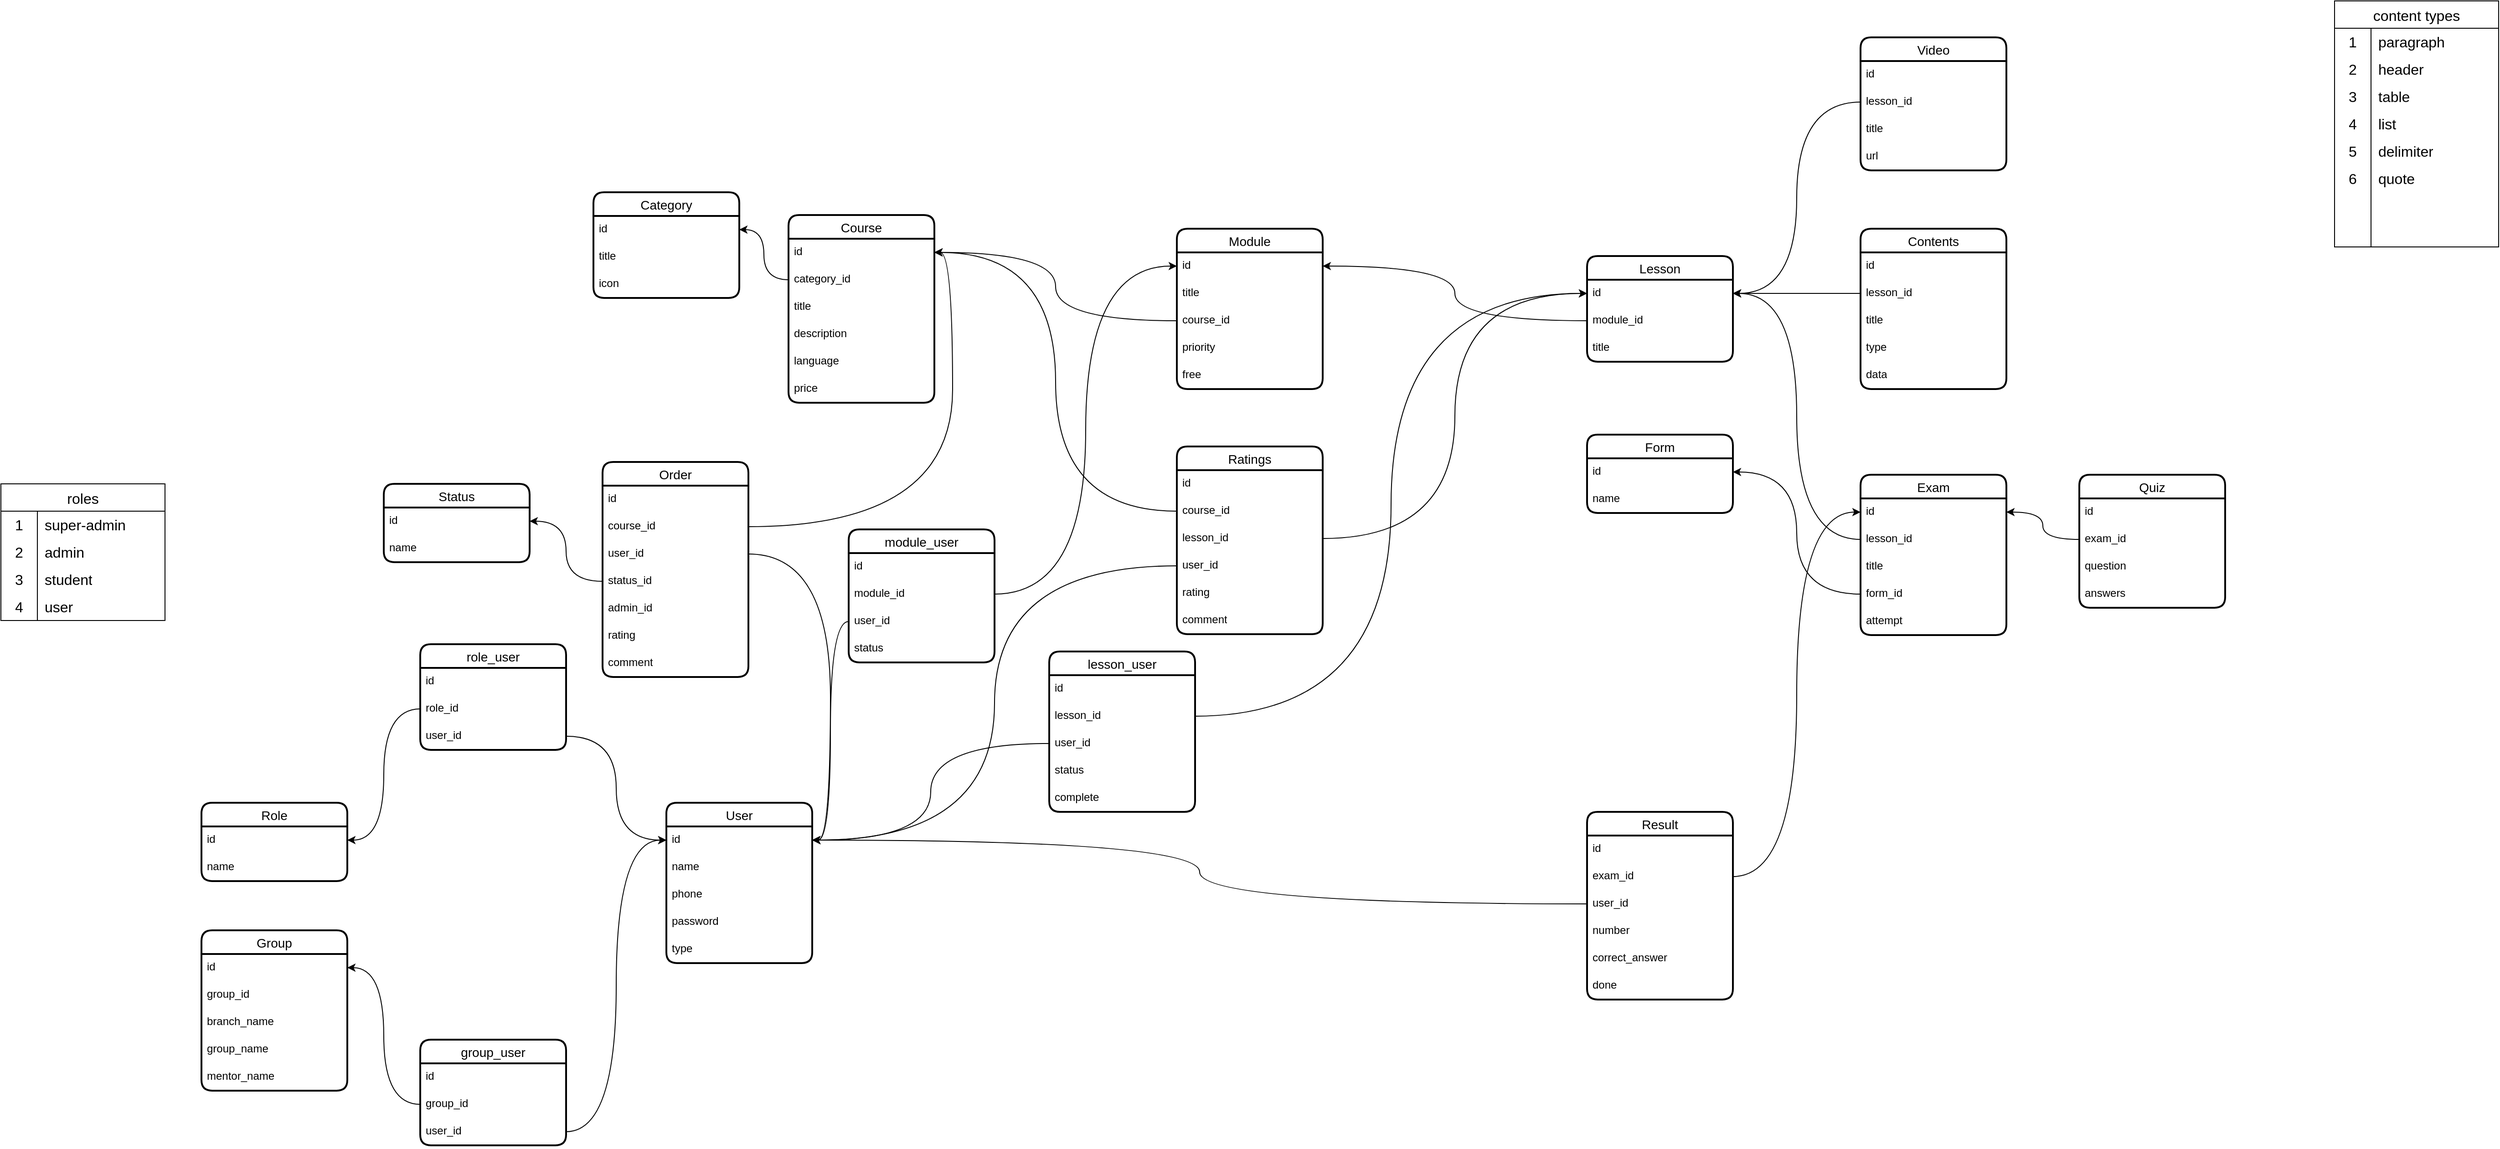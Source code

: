 <mxfile version="21.6.2" type="github">
  <diagram name="Страница 1" id="v98X3meW8ipgO0uagqTO">
    <mxGraphModel dx="2261" dy="1971" grid="1" gridSize="10" guides="1" tooltips="1" connect="1" arrows="1" fold="1" page="1" pageScale="1" pageWidth="827" pageHeight="1169" math="0" shadow="0">
      <root>
        <mxCell id="0" />
        <mxCell id="1" parent="0" />
        <mxCell id="DLz9hYGDZDSMJP3Sl5Ig-1" value="User" style="swimlane;fontStyle=0;childLayout=stackLayout;horizontal=1;startSize=26;horizontalStack=0;resizeParent=1;resizeParentMax=0;resizeLast=0;collapsible=1;marginBottom=0;align=center;fontSize=14;strokeWidth=2;rounded=1;shadow=0;glass=0;swimlaneLine=1;" parent="1" vertex="1">
          <mxGeometry x="200" y="770" width="160" height="176" as="geometry" />
        </mxCell>
        <mxCell id="DLz9hYGDZDSMJP3Sl5Ig-2" value="id" style="text;strokeColor=none;fillColor=none;spacingLeft=4;spacingRight=4;overflow=hidden;rotatable=0;points=[[0,0.5],[1,0.5]];portConstraint=eastwest;fontSize=12;whiteSpace=wrap;html=1;" parent="DLz9hYGDZDSMJP3Sl5Ig-1" vertex="1">
          <mxGeometry y="26" width="160" height="30" as="geometry" />
        </mxCell>
        <mxCell id="DLz9hYGDZDSMJP3Sl5Ig-3" value="name" style="text;strokeColor=none;fillColor=none;spacingLeft=4;spacingRight=4;overflow=hidden;rotatable=0;points=[[0,0.5],[1,0.5]];portConstraint=eastwest;fontSize=12;whiteSpace=wrap;html=1;" parent="DLz9hYGDZDSMJP3Sl5Ig-1" vertex="1">
          <mxGeometry y="56" width="160" height="30" as="geometry" />
        </mxCell>
        <mxCell id="DLz9hYGDZDSMJP3Sl5Ig-4" value="phone" style="text;strokeColor=none;fillColor=none;spacingLeft=4;spacingRight=4;overflow=hidden;rotatable=0;points=[[0,0.5],[1,0.5]];portConstraint=eastwest;fontSize=12;whiteSpace=wrap;html=1;" parent="DLz9hYGDZDSMJP3Sl5Ig-1" vertex="1">
          <mxGeometry y="86" width="160" height="30" as="geometry" />
        </mxCell>
        <mxCell id="DLz9hYGDZDSMJP3Sl5Ig-5" value="password" style="text;strokeColor=none;fillColor=none;spacingLeft=4;spacingRight=4;overflow=hidden;rotatable=0;points=[[0,0.5],[1,0.5]];portConstraint=eastwest;fontSize=12;whiteSpace=wrap;html=1;" parent="DLz9hYGDZDSMJP3Sl5Ig-1" vertex="1">
          <mxGeometry y="116" width="160" height="30" as="geometry" />
        </mxCell>
        <mxCell id="DLz9hYGDZDSMJP3Sl5Ig-6" value="type" style="text;strokeColor=none;fillColor=none;spacingLeft=4;spacingRight=4;overflow=hidden;rotatable=0;points=[[0,0.5],[1,0.5]];portConstraint=eastwest;fontSize=12;whiteSpace=wrap;html=1;" parent="DLz9hYGDZDSMJP3Sl5Ig-1" vertex="1">
          <mxGeometry y="146" width="160" height="30" as="geometry" />
        </mxCell>
        <mxCell id="DLz9hYGDZDSMJP3Sl5Ig-13" value="Course" style="swimlane;fontStyle=0;childLayout=stackLayout;horizontal=1;startSize=26;horizontalStack=0;resizeParent=1;resizeParentMax=0;resizeLast=0;collapsible=1;marginBottom=0;align=center;fontSize=14;strokeWidth=2;rounded=1;shadow=0;glass=0;swimlaneLine=1;" parent="1" vertex="1">
          <mxGeometry x="334" y="125" width="160" height="206" as="geometry">
            <mxRectangle x="350" y="140" width="90" height="30" as="alternateBounds" />
          </mxGeometry>
        </mxCell>
        <mxCell id="DLz9hYGDZDSMJP3Sl5Ig-14" value="id" style="text;strokeColor=none;fillColor=none;spacingLeft=4;spacingRight=4;overflow=hidden;rotatable=0;points=[[0,0.5],[1,0.5]];portConstraint=eastwest;fontSize=12;whiteSpace=wrap;html=1;" parent="DLz9hYGDZDSMJP3Sl5Ig-13" vertex="1">
          <mxGeometry y="26" width="160" height="30" as="geometry" />
        </mxCell>
        <mxCell id="DLz9hYGDZDSMJP3Sl5Ig-15" value="category_id" style="text;strokeColor=none;fillColor=none;spacingLeft=4;spacingRight=4;overflow=hidden;rotatable=0;points=[[0,0.5],[1,0.5]];portConstraint=eastwest;fontSize=12;whiteSpace=wrap;html=1;" parent="DLz9hYGDZDSMJP3Sl5Ig-13" vertex="1">
          <mxGeometry y="56" width="160" height="30" as="geometry" />
        </mxCell>
        <mxCell id="DLz9hYGDZDSMJP3Sl5Ig-16" value="title" style="text;strokeColor=none;fillColor=none;spacingLeft=4;spacingRight=4;overflow=hidden;rotatable=0;points=[[0,0.5],[1,0.5]];portConstraint=eastwest;fontSize=12;whiteSpace=wrap;html=1;" parent="DLz9hYGDZDSMJP3Sl5Ig-13" vertex="1">
          <mxGeometry y="86" width="160" height="30" as="geometry" />
        </mxCell>
        <mxCell id="DLz9hYGDZDSMJP3Sl5Ig-17" value="description" style="text;strokeColor=none;fillColor=none;spacingLeft=4;spacingRight=4;overflow=hidden;rotatable=0;points=[[0,0.5],[1,0.5]];portConstraint=eastwest;fontSize=12;whiteSpace=wrap;html=1;" parent="DLz9hYGDZDSMJP3Sl5Ig-13" vertex="1">
          <mxGeometry y="116" width="160" height="30" as="geometry" />
        </mxCell>
        <mxCell id="DLz9hYGDZDSMJP3Sl5Ig-18" value="language" style="text;strokeColor=none;fillColor=none;spacingLeft=4;spacingRight=4;overflow=hidden;rotatable=0;points=[[0,0.5],[1,0.5]];portConstraint=eastwest;fontSize=12;whiteSpace=wrap;html=1;" parent="DLz9hYGDZDSMJP3Sl5Ig-13" vertex="1">
          <mxGeometry y="146" width="160" height="30" as="geometry" />
        </mxCell>
        <mxCell id="DLz9hYGDZDSMJP3Sl5Ig-19" value="price" style="text;strokeColor=none;fillColor=none;spacingLeft=4;spacingRight=4;overflow=hidden;rotatable=0;points=[[0,0.5],[1,0.5]];portConstraint=eastwest;fontSize=12;whiteSpace=wrap;html=1;" parent="DLz9hYGDZDSMJP3Sl5Ig-13" vertex="1">
          <mxGeometry y="176" width="160" height="30" as="geometry" />
        </mxCell>
        <mxCell id="DLz9hYGDZDSMJP3Sl5Ig-20" value="Category" style="swimlane;fontStyle=0;childLayout=stackLayout;horizontal=1;startSize=26;horizontalStack=0;resizeParent=1;resizeParentMax=0;resizeLast=0;collapsible=1;marginBottom=0;align=center;fontSize=14;strokeWidth=2;rounded=1;shadow=0;glass=0;swimlaneLine=1;" parent="1" vertex="1">
          <mxGeometry x="120" y="100" width="160" height="116" as="geometry">
            <mxRectangle x="350" y="140" width="90" height="30" as="alternateBounds" />
          </mxGeometry>
        </mxCell>
        <mxCell id="DLz9hYGDZDSMJP3Sl5Ig-21" value="id" style="text;strokeColor=none;fillColor=none;spacingLeft=4;spacingRight=4;overflow=hidden;rotatable=0;points=[[0,0.5],[1,0.5]];portConstraint=eastwest;fontSize=12;whiteSpace=wrap;html=1;" parent="DLz9hYGDZDSMJP3Sl5Ig-20" vertex="1">
          <mxGeometry y="26" width="160" height="30" as="geometry" />
        </mxCell>
        <mxCell id="DLz9hYGDZDSMJP3Sl5Ig-22" value="title" style="text;strokeColor=none;fillColor=none;spacingLeft=4;spacingRight=4;overflow=hidden;rotatable=0;points=[[0,0.5],[1,0.5]];portConstraint=eastwest;fontSize=12;whiteSpace=wrap;html=1;" parent="DLz9hYGDZDSMJP3Sl5Ig-20" vertex="1">
          <mxGeometry y="56" width="160" height="30" as="geometry" />
        </mxCell>
        <mxCell id="DLz9hYGDZDSMJP3Sl5Ig-23" value="icon" style="text;strokeColor=none;fillColor=none;spacingLeft=4;spacingRight=4;overflow=hidden;rotatable=0;points=[[0,0.5],[1,0.5]];portConstraint=eastwest;fontSize=12;whiteSpace=wrap;html=1;" parent="DLz9hYGDZDSMJP3Sl5Ig-20" vertex="1">
          <mxGeometry y="86" width="160" height="30" as="geometry" />
        </mxCell>
        <mxCell id="DLz9hYGDZDSMJP3Sl5Ig-24" value="Module" style="swimlane;fontStyle=0;childLayout=stackLayout;horizontal=1;startSize=26;horizontalStack=0;resizeParent=1;resizeParentMax=0;resizeLast=0;collapsible=1;marginBottom=0;align=center;fontSize=14;strokeWidth=2;rounded=1;shadow=0;glass=0;swimlaneLine=1;" parent="1" vertex="1">
          <mxGeometry x="760" y="140" width="160" height="176" as="geometry" />
        </mxCell>
        <mxCell id="DLz9hYGDZDSMJP3Sl5Ig-25" value="id" style="text;strokeColor=none;fillColor=none;spacingLeft=4;spacingRight=4;overflow=hidden;rotatable=0;points=[[0,0.5],[1,0.5]];portConstraint=eastwest;fontSize=12;whiteSpace=wrap;html=1;" parent="DLz9hYGDZDSMJP3Sl5Ig-24" vertex="1">
          <mxGeometry y="26" width="160" height="30" as="geometry" />
        </mxCell>
        <mxCell id="DLz9hYGDZDSMJP3Sl5Ig-26" value="title" style="text;strokeColor=none;fillColor=none;spacingLeft=4;spacingRight=4;overflow=hidden;rotatable=0;points=[[0,0.5],[1,0.5]];portConstraint=eastwest;fontSize=12;whiteSpace=wrap;html=1;" parent="DLz9hYGDZDSMJP3Sl5Ig-24" vertex="1">
          <mxGeometry y="56" width="160" height="30" as="geometry" />
        </mxCell>
        <mxCell id="DLz9hYGDZDSMJP3Sl5Ig-27" value="course_id" style="text;strokeColor=none;fillColor=none;spacingLeft=4;spacingRight=4;overflow=hidden;rotatable=0;points=[[0,0.5],[1,0.5]];portConstraint=eastwest;fontSize=12;whiteSpace=wrap;html=1;" parent="DLz9hYGDZDSMJP3Sl5Ig-24" vertex="1">
          <mxGeometry y="86" width="160" height="30" as="geometry" />
        </mxCell>
        <mxCell id="DLz9hYGDZDSMJP3Sl5Ig-236" value="priority" style="text;strokeColor=none;fillColor=none;spacingLeft=4;spacingRight=4;overflow=hidden;rotatable=0;points=[[0,0.5],[1,0.5]];portConstraint=eastwest;fontSize=12;whiteSpace=wrap;html=1;" parent="DLz9hYGDZDSMJP3Sl5Ig-24" vertex="1">
          <mxGeometry y="116" width="160" height="30" as="geometry" />
        </mxCell>
        <mxCell id="9hqUv6cl6FLpO5O44x_w-2" value="free" style="text;strokeColor=none;fillColor=none;spacingLeft=4;spacingRight=4;overflow=hidden;rotatable=0;points=[[0,0.5],[1,0.5]];portConstraint=eastwest;fontSize=12;whiteSpace=wrap;html=1;" parent="DLz9hYGDZDSMJP3Sl5Ig-24" vertex="1">
          <mxGeometry y="146" width="160" height="30" as="geometry" />
        </mxCell>
        <mxCell id="DLz9hYGDZDSMJP3Sl5Ig-28" style="edgeStyle=orthogonalEdgeStyle;rounded=0;orthogonalLoop=1;jettySize=auto;html=1;entryX=1;entryY=0.5;entryDx=0;entryDy=0;curved=1;" parent="1" source="DLz9hYGDZDSMJP3Sl5Ig-27" target="DLz9hYGDZDSMJP3Sl5Ig-14" edge="1">
          <mxGeometry relative="1" as="geometry" />
        </mxCell>
        <mxCell id="DLz9hYGDZDSMJP3Sl5Ig-35" style="edgeStyle=orthogonalEdgeStyle;rounded=0;orthogonalLoop=1;jettySize=auto;html=1;curved=1;" parent="1" source="DLz9hYGDZDSMJP3Sl5Ig-15" target="DLz9hYGDZDSMJP3Sl5Ig-21" edge="1">
          <mxGeometry relative="1" as="geometry" />
        </mxCell>
        <mxCell id="DLz9hYGDZDSMJP3Sl5Ig-36" value="Order" style="swimlane;fontStyle=0;childLayout=stackLayout;horizontal=1;startSize=26;horizontalStack=0;resizeParent=1;resizeParentMax=0;resizeLast=0;collapsible=1;marginBottom=0;align=center;fontSize=14;strokeWidth=2;rounded=1;shadow=0;glass=0;swimlaneLine=1;" parent="1" vertex="1">
          <mxGeometry x="130" y="396" width="160" height="236" as="geometry" />
        </mxCell>
        <mxCell id="DLz9hYGDZDSMJP3Sl5Ig-37" value="id" style="text;strokeColor=none;fillColor=none;spacingLeft=4;spacingRight=4;overflow=hidden;rotatable=0;points=[[0,0.5],[1,0.5]];portConstraint=eastwest;fontSize=12;whiteSpace=wrap;html=1;" parent="DLz9hYGDZDSMJP3Sl5Ig-36" vertex="1">
          <mxGeometry y="26" width="160" height="30" as="geometry" />
        </mxCell>
        <mxCell id="DLz9hYGDZDSMJP3Sl5Ig-38" value="course_id" style="text;strokeColor=none;fillColor=none;spacingLeft=4;spacingRight=4;overflow=hidden;rotatable=0;points=[[0,0.5],[1,0.5]];portConstraint=eastwest;fontSize=12;whiteSpace=wrap;html=1;" parent="DLz9hYGDZDSMJP3Sl5Ig-36" vertex="1">
          <mxGeometry y="56" width="160" height="30" as="geometry" />
        </mxCell>
        <mxCell id="DLz9hYGDZDSMJP3Sl5Ig-39" value="user_id" style="text;strokeColor=none;fillColor=none;spacingLeft=4;spacingRight=4;overflow=hidden;rotatable=0;points=[[0,0.5],[1,0.5]];portConstraint=eastwest;fontSize=12;whiteSpace=wrap;html=1;" parent="DLz9hYGDZDSMJP3Sl5Ig-36" vertex="1">
          <mxGeometry y="86" width="160" height="30" as="geometry" />
        </mxCell>
        <mxCell id="DLz9hYGDZDSMJP3Sl5Ig-40" value="status_id" style="text;strokeColor=none;fillColor=none;spacingLeft=4;spacingRight=4;overflow=hidden;rotatable=0;points=[[0,0.5],[1,0.5]];portConstraint=eastwest;fontSize=12;whiteSpace=wrap;html=1;" parent="DLz9hYGDZDSMJP3Sl5Ig-36" vertex="1">
          <mxGeometry y="116" width="160" height="30" as="geometry" />
        </mxCell>
        <mxCell id="DLz9hYGDZDSMJP3Sl5Ig-41" value="admin_id" style="text;strokeColor=none;fillColor=none;spacingLeft=4;spacingRight=4;overflow=hidden;rotatable=0;points=[[0,0.5],[1,0.5]];portConstraint=eastwest;fontSize=12;whiteSpace=wrap;html=1;" parent="DLz9hYGDZDSMJP3Sl5Ig-36" vertex="1">
          <mxGeometry y="146" width="160" height="30" as="geometry" />
        </mxCell>
        <mxCell id="juOKGIktG8tOA6q6MNz8-1" value="rating" style="text;strokeColor=none;fillColor=none;spacingLeft=4;spacingRight=4;overflow=hidden;rotatable=0;points=[[0,0.5],[1,0.5]];portConstraint=eastwest;fontSize=12;whiteSpace=wrap;html=1;" parent="DLz9hYGDZDSMJP3Sl5Ig-36" vertex="1">
          <mxGeometry y="176" width="160" height="30" as="geometry" />
        </mxCell>
        <mxCell id="juOKGIktG8tOA6q6MNz8-2" value="comment" style="text;strokeColor=none;fillColor=none;spacingLeft=4;spacingRight=4;overflow=hidden;rotatable=0;points=[[0,0.5],[1,0.5]];portConstraint=eastwest;fontSize=12;whiteSpace=wrap;html=1;" parent="DLz9hYGDZDSMJP3Sl5Ig-36" vertex="1">
          <mxGeometry y="206" width="160" height="30" as="geometry" />
        </mxCell>
        <mxCell id="DLz9hYGDZDSMJP3Sl5Ig-42" value="content types" style="shape=table;startSize=30;container=1;collapsible=0;childLayout=tableLayout;fixedRows=1;rowLines=0;fontStyle=0;strokeColor=default;fontSize=16;" parent="1" vertex="1">
          <mxGeometry x="2030" y="-110" width="180" height="270" as="geometry" />
        </mxCell>
        <mxCell id="DLz9hYGDZDSMJP3Sl5Ig-43" value="" style="shape=tableRow;horizontal=0;startSize=0;swimlaneHead=0;swimlaneBody=0;top=0;left=0;bottom=0;right=0;collapsible=0;dropTarget=0;fillColor=none;points=[[0,0.5],[1,0.5]];portConstraint=eastwest;strokeColor=inherit;fontSize=16;" parent="DLz9hYGDZDSMJP3Sl5Ig-42" vertex="1">
          <mxGeometry y="30" width="180" height="30" as="geometry" />
        </mxCell>
        <mxCell id="DLz9hYGDZDSMJP3Sl5Ig-44" value="1" style="shape=partialRectangle;html=1;whiteSpace=wrap;connectable=0;fillColor=none;top=0;left=0;bottom=0;right=0;overflow=hidden;pointerEvents=1;strokeColor=inherit;fontSize=16;" parent="DLz9hYGDZDSMJP3Sl5Ig-43" vertex="1">
          <mxGeometry width="40" height="30" as="geometry">
            <mxRectangle width="40" height="30" as="alternateBounds" />
          </mxGeometry>
        </mxCell>
        <mxCell id="DLz9hYGDZDSMJP3Sl5Ig-45" value="paragraph" style="shape=partialRectangle;html=1;whiteSpace=wrap;connectable=0;fillColor=none;top=0;left=0;bottom=0;right=0;align=left;spacingLeft=6;overflow=hidden;strokeColor=inherit;fontSize=16;" parent="DLz9hYGDZDSMJP3Sl5Ig-43" vertex="1">
          <mxGeometry x="40" width="140" height="30" as="geometry">
            <mxRectangle width="140" height="30" as="alternateBounds" />
          </mxGeometry>
        </mxCell>
        <mxCell id="DLz9hYGDZDSMJP3Sl5Ig-46" value="" style="shape=tableRow;horizontal=0;startSize=0;swimlaneHead=0;swimlaneBody=0;top=0;left=0;bottom=0;right=0;collapsible=0;dropTarget=0;fillColor=none;points=[[0,0.5],[1,0.5]];portConstraint=eastwest;strokeColor=inherit;fontSize=16;" parent="DLz9hYGDZDSMJP3Sl5Ig-42" vertex="1">
          <mxGeometry y="60" width="180" height="30" as="geometry" />
        </mxCell>
        <mxCell id="DLz9hYGDZDSMJP3Sl5Ig-47" value="2" style="shape=partialRectangle;html=1;whiteSpace=wrap;connectable=0;fillColor=none;top=0;left=0;bottom=0;right=0;overflow=hidden;strokeColor=inherit;fontSize=16;" parent="DLz9hYGDZDSMJP3Sl5Ig-46" vertex="1">
          <mxGeometry width="40" height="30" as="geometry">
            <mxRectangle width="40" height="30" as="alternateBounds" />
          </mxGeometry>
        </mxCell>
        <mxCell id="DLz9hYGDZDSMJP3Sl5Ig-48" value="header" style="shape=partialRectangle;html=1;whiteSpace=wrap;connectable=0;fillColor=none;top=0;left=0;bottom=0;right=0;align=left;spacingLeft=6;overflow=hidden;strokeColor=inherit;fontSize=16;" parent="DLz9hYGDZDSMJP3Sl5Ig-46" vertex="1">
          <mxGeometry x="40" width="140" height="30" as="geometry">
            <mxRectangle width="140" height="30" as="alternateBounds" />
          </mxGeometry>
        </mxCell>
        <mxCell id="DLz9hYGDZDSMJP3Sl5Ig-49" value="" style="shape=tableRow;horizontal=0;startSize=0;swimlaneHead=0;swimlaneBody=0;top=0;left=0;bottom=0;right=0;collapsible=0;dropTarget=0;fillColor=none;points=[[0,0.5],[1,0.5]];portConstraint=eastwest;strokeColor=inherit;fontSize=16;" parent="DLz9hYGDZDSMJP3Sl5Ig-42" vertex="1">
          <mxGeometry y="90" width="180" height="30" as="geometry" />
        </mxCell>
        <mxCell id="DLz9hYGDZDSMJP3Sl5Ig-50" value="3" style="shape=partialRectangle;html=1;whiteSpace=wrap;connectable=0;fillColor=none;top=0;left=0;bottom=0;right=0;overflow=hidden;strokeColor=inherit;fontSize=16;" parent="DLz9hYGDZDSMJP3Sl5Ig-49" vertex="1">
          <mxGeometry width="40" height="30" as="geometry">
            <mxRectangle width="40" height="30" as="alternateBounds" />
          </mxGeometry>
        </mxCell>
        <mxCell id="DLz9hYGDZDSMJP3Sl5Ig-51" value="table" style="shape=partialRectangle;html=1;whiteSpace=wrap;connectable=0;fillColor=none;top=0;left=0;bottom=0;right=0;align=left;spacingLeft=6;overflow=hidden;strokeColor=inherit;fontSize=16;" parent="DLz9hYGDZDSMJP3Sl5Ig-49" vertex="1">
          <mxGeometry x="40" width="140" height="30" as="geometry">
            <mxRectangle width="140" height="30" as="alternateBounds" />
          </mxGeometry>
        </mxCell>
        <mxCell id="DLz9hYGDZDSMJP3Sl5Ig-52" value="" style="shape=tableRow;horizontal=0;startSize=0;swimlaneHead=0;swimlaneBody=0;top=0;left=0;bottom=0;right=0;collapsible=0;dropTarget=0;fillColor=none;points=[[0,0.5],[1,0.5]];portConstraint=eastwest;strokeColor=inherit;fontSize=16;" parent="DLz9hYGDZDSMJP3Sl5Ig-42" vertex="1">
          <mxGeometry y="120" width="180" height="30" as="geometry" />
        </mxCell>
        <mxCell id="DLz9hYGDZDSMJP3Sl5Ig-53" value="4" style="shape=partialRectangle;html=1;whiteSpace=wrap;connectable=0;fillColor=none;top=0;left=0;bottom=0;right=0;overflow=hidden;strokeColor=inherit;fontSize=16;" parent="DLz9hYGDZDSMJP3Sl5Ig-52" vertex="1">
          <mxGeometry width="40" height="30" as="geometry">
            <mxRectangle width="40" height="30" as="alternateBounds" />
          </mxGeometry>
        </mxCell>
        <mxCell id="DLz9hYGDZDSMJP3Sl5Ig-54" value="list" style="shape=partialRectangle;html=1;whiteSpace=wrap;connectable=0;fillColor=none;top=0;left=0;bottom=0;right=0;align=left;spacingLeft=6;overflow=hidden;strokeColor=inherit;fontSize=16;" parent="DLz9hYGDZDSMJP3Sl5Ig-52" vertex="1">
          <mxGeometry x="40" width="140" height="30" as="geometry">
            <mxRectangle width="140" height="30" as="alternateBounds" />
          </mxGeometry>
        </mxCell>
        <mxCell id="DLz9hYGDZDSMJP3Sl5Ig-55" value="" style="shape=tableRow;horizontal=0;startSize=0;swimlaneHead=0;swimlaneBody=0;top=0;left=0;bottom=0;right=0;collapsible=0;dropTarget=0;fillColor=none;points=[[0,0.5],[1,0.5]];portConstraint=eastwest;strokeColor=inherit;fontSize=16;" parent="DLz9hYGDZDSMJP3Sl5Ig-42" vertex="1">
          <mxGeometry y="150" width="180" height="30" as="geometry" />
        </mxCell>
        <mxCell id="DLz9hYGDZDSMJP3Sl5Ig-56" value="5" style="shape=partialRectangle;html=1;whiteSpace=wrap;connectable=0;fillColor=none;top=0;left=0;bottom=0;right=0;overflow=hidden;strokeColor=inherit;fontSize=16;" parent="DLz9hYGDZDSMJP3Sl5Ig-55" vertex="1">
          <mxGeometry width="40" height="30" as="geometry">
            <mxRectangle width="40" height="30" as="alternateBounds" />
          </mxGeometry>
        </mxCell>
        <mxCell id="DLz9hYGDZDSMJP3Sl5Ig-57" value="delimiter" style="shape=partialRectangle;html=1;whiteSpace=wrap;connectable=0;fillColor=none;top=0;left=0;bottom=0;right=0;align=left;spacingLeft=6;overflow=hidden;strokeColor=inherit;fontSize=16;" parent="DLz9hYGDZDSMJP3Sl5Ig-55" vertex="1">
          <mxGeometry x="40" width="140" height="30" as="geometry">
            <mxRectangle width="140" height="30" as="alternateBounds" />
          </mxGeometry>
        </mxCell>
        <mxCell id="DLz9hYGDZDSMJP3Sl5Ig-58" value="" style="shape=tableRow;horizontal=0;startSize=0;swimlaneHead=0;swimlaneBody=0;top=0;left=0;bottom=0;right=0;collapsible=0;dropTarget=0;fillColor=none;points=[[0,0.5],[1,0.5]];portConstraint=eastwest;strokeColor=inherit;fontSize=16;" parent="DLz9hYGDZDSMJP3Sl5Ig-42" vertex="1">
          <mxGeometry y="180" width="180" height="30" as="geometry" />
        </mxCell>
        <mxCell id="DLz9hYGDZDSMJP3Sl5Ig-59" value="6" style="shape=partialRectangle;html=1;whiteSpace=wrap;connectable=0;fillColor=none;top=0;left=0;bottom=0;right=0;overflow=hidden;strokeColor=inherit;fontSize=16;" parent="DLz9hYGDZDSMJP3Sl5Ig-58" vertex="1">
          <mxGeometry width="40" height="30" as="geometry">
            <mxRectangle width="40" height="30" as="alternateBounds" />
          </mxGeometry>
        </mxCell>
        <mxCell id="DLz9hYGDZDSMJP3Sl5Ig-60" value="quote" style="shape=partialRectangle;html=1;whiteSpace=wrap;connectable=0;fillColor=none;top=0;left=0;bottom=0;right=0;align=left;spacingLeft=6;overflow=hidden;strokeColor=inherit;fontSize=16;" parent="DLz9hYGDZDSMJP3Sl5Ig-58" vertex="1">
          <mxGeometry x="40" width="140" height="30" as="geometry">
            <mxRectangle width="140" height="30" as="alternateBounds" />
          </mxGeometry>
        </mxCell>
        <mxCell id="DLz9hYGDZDSMJP3Sl5Ig-61" value="" style="shape=tableRow;horizontal=0;startSize=0;swimlaneHead=0;swimlaneBody=0;top=0;left=0;bottom=0;right=0;collapsible=0;dropTarget=0;fillColor=none;points=[[0,0.5],[1,0.5]];portConstraint=eastwest;strokeColor=inherit;fontSize=16;" parent="DLz9hYGDZDSMJP3Sl5Ig-42" vertex="1">
          <mxGeometry y="210" width="180" height="30" as="geometry" />
        </mxCell>
        <mxCell id="DLz9hYGDZDSMJP3Sl5Ig-62" value="" style="shape=partialRectangle;html=1;whiteSpace=wrap;connectable=0;fillColor=none;top=0;left=0;bottom=0;right=0;overflow=hidden;strokeColor=inherit;fontSize=16;" parent="DLz9hYGDZDSMJP3Sl5Ig-61" vertex="1">
          <mxGeometry width="40" height="30" as="geometry">
            <mxRectangle width="40" height="30" as="alternateBounds" />
          </mxGeometry>
        </mxCell>
        <mxCell id="DLz9hYGDZDSMJP3Sl5Ig-63" value="" style="shape=partialRectangle;html=1;whiteSpace=wrap;connectable=0;fillColor=none;top=0;left=0;bottom=0;right=0;align=left;spacingLeft=6;overflow=hidden;strokeColor=inherit;fontSize=16;" parent="DLz9hYGDZDSMJP3Sl5Ig-61" vertex="1">
          <mxGeometry x="40" width="140" height="30" as="geometry">
            <mxRectangle width="140" height="30" as="alternateBounds" />
          </mxGeometry>
        </mxCell>
        <mxCell id="DLz9hYGDZDSMJP3Sl5Ig-64" value="" style="shape=tableRow;horizontal=0;startSize=0;swimlaneHead=0;swimlaneBody=0;top=0;left=0;bottom=0;right=0;collapsible=0;dropTarget=0;fillColor=none;points=[[0,0.5],[1,0.5]];portConstraint=eastwest;strokeColor=inherit;fontSize=16;" parent="DLz9hYGDZDSMJP3Sl5Ig-42" vertex="1">
          <mxGeometry y="240" width="180" height="30" as="geometry" />
        </mxCell>
        <mxCell id="DLz9hYGDZDSMJP3Sl5Ig-65" value="" style="shape=partialRectangle;html=1;whiteSpace=wrap;connectable=0;fillColor=none;top=0;left=0;bottom=0;right=0;overflow=hidden;strokeColor=inherit;fontSize=16;" parent="DLz9hYGDZDSMJP3Sl5Ig-64" vertex="1">
          <mxGeometry width="40" height="30" as="geometry">
            <mxRectangle width="40" height="30" as="alternateBounds" />
          </mxGeometry>
        </mxCell>
        <mxCell id="DLz9hYGDZDSMJP3Sl5Ig-66" value="" style="shape=partialRectangle;html=1;whiteSpace=wrap;connectable=0;fillColor=none;top=0;left=0;bottom=0;right=0;align=left;spacingLeft=6;overflow=hidden;strokeColor=inherit;fontSize=16;" parent="DLz9hYGDZDSMJP3Sl5Ig-64" vertex="1">
          <mxGeometry x="40" width="140" height="30" as="geometry">
            <mxRectangle width="140" height="30" as="alternateBounds" />
          </mxGeometry>
        </mxCell>
        <mxCell id="DLz9hYGDZDSMJP3Sl5Ig-67" value="Group" style="swimlane;fontStyle=0;childLayout=stackLayout;horizontal=1;startSize=26;horizontalStack=0;resizeParent=1;resizeParentMax=0;resizeLast=0;collapsible=1;marginBottom=0;align=center;fontSize=14;strokeWidth=2;rounded=1;shadow=0;glass=0;swimlaneLine=1;" parent="1" vertex="1">
          <mxGeometry x="-310" y="910" width="160" height="176" as="geometry" />
        </mxCell>
        <mxCell id="DLz9hYGDZDSMJP3Sl5Ig-68" value="id" style="text;strokeColor=none;fillColor=none;spacingLeft=4;spacingRight=4;overflow=hidden;rotatable=0;points=[[0,0.5],[1,0.5]];portConstraint=eastwest;fontSize=12;whiteSpace=wrap;html=1;" parent="DLz9hYGDZDSMJP3Sl5Ig-67" vertex="1">
          <mxGeometry y="26" width="160" height="30" as="geometry" />
        </mxCell>
        <mxCell id="DLz9hYGDZDSMJP3Sl5Ig-69" value="group_id" style="text;strokeColor=none;fillColor=none;spacingLeft=4;spacingRight=4;overflow=hidden;rotatable=0;points=[[0,0.5],[1,0.5]];portConstraint=eastwest;fontSize=12;whiteSpace=wrap;html=1;" parent="DLz9hYGDZDSMJP3Sl5Ig-67" vertex="1">
          <mxGeometry y="56" width="160" height="30" as="geometry" />
        </mxCell>
        <mxCell id="DLz9hYGDZDSMJP3Sl5Ig-70" value="branch_name" style="text;strokeColor=none;fillColor=none;spacingLeft=4;spacingRight=4;overflow=hidden;rotatable=0;points=[[0,0.5],[1,0.5]];portConstraint=eastwest;fontSize=12;whiteSpace=wrap;html=1;" parent="DLz9hYGDZDSMJP3Sl5Ig-67" vertex="1">
          <mxGeometry y="86" width="160" height="30" as="geometry" />
        </mxCell>
        <mxCell id="DLz9hYGDZDSMJP3Sl5Ig-71" value="group_name" style="text;strokeColor=none;fillColor=none;spacingLeft=4;spacingRight=4;overflow=hidden;rotatable=0;points=[[0,0.5],[1,0.5]];portConstraint=eastwest;fontSize=12;whiteSpace=wrap;html=1;" parent="DLz9hYGDZDSMJP3Sl5Ig-67" vertex="1">
          <mxGeometry y="116" width="160" height="30" as="geometry" />
        </mxCell>
        <mxCell id="DLz9hYGDZDSMJP3Sl5Ig-72" value="mentor_name" style="text;strokeColor=none;fillColor=none;spacingLeft=4;spacingRight=4;overflow=hidden;rotatable=0;points=[[0,0.5],[1,0.5]];portConstraint=eastwest;fontSize=12;whiteSpace=wrap;html=1;" parent="DLz9hYGDZDSMJP3Sl5Ig-67" vertex="1">
          <mxGeometry y="146" width="160" height="30" as="geometry" />
        </mxCell>
        <mxCell id="DLz9hYGDZDSMJP3Sl5Ig-73" value="role_user" style="swimlane;fontStyle=0;childLayout=stackLayout;horizontal=1;startSize=26;horizontalStack=0;resizeParent=1;resizeParentMax=0;resizeLast=0;collapsible=1;marginBottom=0;align=center;fontSize=14;strokeWidth=2;rounded=1;shadow=0;glass=0;swimlaneLine=1;" parent="1" vertex="1">
          <mxGeometry x="-70" y="596" width="160" height="116" as="geometry" />
        </mxCell>
        <mxCell id="DLz9hYGDZDSMJP3Sl5Ig-74" value="id" style="text;strokeColor=none;fillColor=none;spacingLeft=4;spacingRight=4;overflow=hidden;rotatable=0;points=[[0,0.5],[1,0.5]];portConstraint=eastwest;fontSize=12;whiteSpace=wrap;html=1;" parent="DLz9hYGDZDSMJP3Sl5Ig-73" vertex="1">
          <mxGeometry y="26" width="160" height="30" as="geometry" />
        </mxCell>
        <mxCell id="DLz9hYGDZDSMJP3Sl5Ig-75" value="role_id" style="text;strokeColor=none;fillColor=none;spacingLeft=4;spacingRight=4;overflow=hidden;rotatable=0;points=[[0,0.5],[1,0.5]];portConstraint=eastwest;fontSize=12;whiteSpace=wrap;html=1;" parent="DLz9hYGDZDSMJP3Sl5Ig-73" vertex="1">
          <mxGeometry y="56" width="160" height="30" as="geometry" />
        </mxCell>
        <mxCell id="DLz9hYGDZDSMJP3Sl5Ig-76" value="user_id" style="text;strokeColor=none;fillColor=none;spacingLeft=4;spacingRight=4;overflow=hidden;rotatable=0;points=[[0,0.5],[1,0.5]];portConstraint=eastwest;fontSize=12;whiteSpace=wrap;html=1;" parent="DLz9hYGDZDSMJP3Sl5Ig-73" vertex="1">
          <mxGeometry y="86" width="160" height="30" as="geometry" />
        </mxCell>
        <mxCell id="DLz9hYGDZDSMJP3Sl5Ig-77" value="Role" style="swimlane;fontStyle=0;childLayout=stackLayout;horizontal=1;startSize=26;horizontalStack=0;resizeParent=1;resizeParentMax=0;resizeLast=0;collapsible=1;marginBottom=0;align=center;fontSize=14;strokeWidth=2;rounded=1;shadow=0;glass=0;swimlaneLine=1;" parent="1" vertex="1">
          <mxGeometry x="-310" y="770" width="160" height="86" as="geometry">
            <mxRectangle x="350" y="140" width="90" height="30" as="alternateBounds" />
          </mxGeometry>
        </mxCell>
        <mxCell id="DLz9hYGDZDSMJP3Sl5Ig-78" value="id" style="text;strokeColor=none;fillColor=none;spacingLeft=4;spacingRight=4;overflow=hidden;rotatable=0;points=[[0,0.5],[1,0.5]];portConstraint=eastwest;fontSize=12;whiteSpace=wrap;html=1;" parent="DLz9hYGDZDSMJP3Sl5Ig-77" vertex="1">
          <mxGeometry y="26" width="160" height="30" as="geometry" />
        </mxCell>
        <mxCell id="DLz9hYGDZDSMJP3Sl5Ig-79" value="name" style="text;strokeColor=none;fillColor=none;spacingLeft=4;spacingRight=4;overflow=hidden;rotatable=0;points=[[0,0.5],[1,0.5]];portConstraint=eastwest;fontSize=12;whiteSpace=wrap;html=1;" parent="DLz9hYGDZDSMJP3Sl5Ig-77" vertex="1">
          <mxGeometry y="56" width="160" height="30" as="geometry" />
        </mxCell>
        <mxCell id="DLz9hYGDZDSMJP3Sl5Ig-80" style="edgeStyle=orthogonalEdgeStyle;rounded=0;orthogonalLoop=1;jettySize=auto;html=1;curved=1;" parent="1" source="DLz9hYGDZDSMJP3Sl5Ig-76" target="DLz9hYGDZDSMJP3Sl5Ig-2" edge="1">
          <mxGeometry relative="1" as="geometry" />
        </mxCell>
        <mxCell id="DLz9hYGDZDSMJP3Sl5Ig-81" style="edgeStyle=orthogonalEdgeStyle;rounded=0;orthogonalLoop=1;jettySize=auto;html=1;entryX=1;entryY=0.5;entryDx=0;entryDy=0;curved=1;" parent="1" source="DLz9hYGDZDSMJP3Sl5Ig-75" target="DLz9hYGDZDSMJP3Sl5Ig-78" edge="1">
          <mxGeometry relative="1" as="geometry" />
        </mxCell>
        <mxCell id="DLz9hYGDZDSMJP3Sl5Ig-82" value="roles" style="shape=table;startSize=30;container=1;collapsible=0;childLayout=tableLayout;fixedRows=1;rowLines=0;fontStyle=0;strokeColor=default;fontSize=16;" parent="1" vertex="1">
          <mxGeometry x="-530" y="420" width="180" height="150" as="geometry" />
        </mxCell>
        <mxCell id="DLz9hYGDZDSMJP3Sl5Ig-83" value="" style="shape=tableRow;horizontal=0;startSize=0;swimlaneHead=0;swimlaneBody=0;top=0;left=0;bottom=0;right=0;collapsible=0;dropTarget=0;fillColor=none;points=[[0,0.5],[1,0.5]];portConstraint=eastwest;strokeColor=inherit;fontSize=16;" parent="DLz9hYGDZDSMJP3Sl5Ig-82" vertex="1">
          <mxGeometry y="30" width="180" height="30" as="geometry" />
        </mxCell>
        <mxCell id="DLz9hYGDZDSMJP3Sl5Ig-84" value="1" style="shape=partialRectangle;html=1;whiteSpace=wrap;connectable=0;fillColor=none;top=0;left=0;bottom=0;right=0;overflow=hidden;pointerEvents=1;strokeColor=inherit;fontSize=16;" parent="DLz9hYGDZDSMJP3Sl5Ig-83" vertex="1">
          <mxGeometry width="40" height="30" as="geometry">
            <mxRectangle width="40" height="30" as="alternateBounds" />
          </mxGeometry>
        </mxCell>
        <mxCell id="DLz9hYGDZDSMJP3Sl5Ig-85" value="super-admin" style="shape=partialRectangle;html=1;whiteSpace=wrap;connectable=0;fillColor=none;top=0;left=0;bottom=0;right=0;align=left;spacingLeft=6;overflow=hidden;strokeColor=inherit;fontSize=16;" parent="DLz9hYGDZDSMJP3Sl5Ig-83" vertex="1">
          <mxGeometry x="40" width="140" height="30" as="geometry">
            <mxRectangle width="140" height="30" as="alternateBounds" />
          </mxGeometry>
        </mxCell>
        <mxCell id="DLz9hYGDZDSMJP3Sl5Ig-86" value="" style="shape=tableRow;horizontal=0;startSize=0;swimlaneHead=0;swimlaneBody=0;top=0;left=0;bottom=0;right=0;collapsible=0;dropTarget=0;fillColor=none;points=[[0,0.5],[1,0.5]];portConstraint=eastwest;strokeColor=inherit;fontSize=16;" parent="DLz9hYGDZDSMJP3Sl5Ig-82" vertex="1">
          <mxGeometry y="60" width="180" height="30" as="geometry" />
        </mxCell>
        <mxCell id="DLz9hYGDZDSMJP3Sl5Ig-87" value="2" style="shape=partialRectangle;html=1;whiteSpace=wrap;connectable=0;fillColor=none;top=0;left=0;bottom=0;right=0;overflow=hidden;strokeColor=inherit;fontSize=16;" parent="DLz9hYGDZDSMJP3Sl5Ig-86" vertex="1">
          <mxGeometry width="40" height="30" as="geometry">
            <mxRectangle width="40" height="30" as="alternateBounds" />
          </mxGeometry>
        </mxCell>
        <mxCell id="DLz9hYGDZDSMJP3Sl5Ig-88" value="admin" style="shape=partialRectangle;html=1;whiteSpace=wrap;connectable=0;fillColor=none;top=0;left=0;bottom=0;right=0;align=left;spacingLeft=6;overflow=hidden;strokeColor=inherit;fontSize=16;" parent="DLz9hYGDZDSMJP3Sl5Ig-86" vertex="1">
          <mxGeometry x="40" width="140" height="30" as="geometry">
            <mxRectangle width="140" height="30" as="alternateBounds" />
          </mxGeometry>
        </mxCell>
        <mxCell id="DLz9hYGDZDSMJP3Sl5Ig-89" value="" style="shape=tableRow;horizontal=0;startSize=0;swimlaneHead=0;swimlaneBody=0;top=0;left=0;bottom=0;right=0;collapsible=0;dropTarget=0;fillColor=none;points=[[0,0.5],[1,0.5]];portConstraint=eastwest;strokeColor=inherit;fontSize=16;" parent="DLz9hYGDZDSMJP3Sl5Ig-82" vertex="1">
          <mxGeometry y="90" width="180" height="30" as="geometry" />
        </mxCell>
        <mxCell id="DLz9hYGDZDSMJP3Sl5Ig-90" value="3" style="shape=partialRectangle;html=1;whiteSpace=wrap;connectable=0;fillColor=none;top=0;left=0;bottom=0;right=0;overflow=hidden;strokeColor=inherit;fontSize=16;" parent="DLz9hYGDZDSMJP3Sl5Ig-89" vertex="1">
          <mxGeometry width="40" height="30" as="geometry">
            <mxRectangle width="40" height="30" as="alternateBounds" />
          </mxGeometry>
        </mxCell>
        <mxCell id="DLz9hYGDZDSMJP3Sl5Ig-91" value="student" style="shape=partialRectangle;html=1;whiteSpace=wrap;connectable=0;fillColor=none;top=0;left=0;bottom=0;right=0;align=left;spacingLeft=6;overflow=hidden;strokeColor=inherit;fontSize=16;" parent="DLz9hYGDZDSMJP3Sl5Ig-89" vertex="1">
          <mxGeometry x="40" width="140" height="30" as="geometry">
            <mxRectangle width="140" height="30" as="alternateBounds" />
          </mxGeometry>
        </mxCell>
        <mxCell id="DLz9hYGDZDSMJP3Sl5Ig-92" value="" style="shape=tableRow;horizontal=0;startSize=0;swimlaneHead=0;swimlaneBody=0;top=0;left=0;bottom=0;right=0;collapsible=0;dropTarget=0;fillColor=none;points=[[0,0.5],[1,0.5]];portConstraint=eastwest;strokeColor=inherit;fontSize=16;" parent="DLz9hYGDZDSMJP3Sl5Ig-82" vertex="1">
          <mxGeometry y="120" width="180" height="30" as="geometry" />
        </mxCell>
        <mxCell id="DLz9hYGDZDSMJP3Sl5Ig-93" value="4" style="shape=partialRectangle;html=1;whiteSpace=wrap;connectable=0;fillColor=none;top=0;left=0;bottom=0;right=0;overflow=hidden;strokeColor=inherit;fontSize=16;" parent="DLz9hYGDZDSMJP3Sl5Ig-92" vertex="1">
          <mxGeometry width="40" height="30" as="geometry">
            <mxRectangle width="40" height="30" as="alternateBounds" />
          </mxGeometry>
        </mxCell>
        <mxCell id="DLz9hYGDZDSMJP3Sl5Ig-94" value="user" style="shape=partialRectangle;html=1;whiteSpace=wrap;connectable=0;fillColor=none;top=0;left=0;bottom=0;right=0;align=left;spacingLeft=6;overflow=hidden;strokeColor=inherit;fontSize=16;" parent="DLz9hYGDZDSMJP3Sl5Ig-92" vertex="1">
          <mxGeometry x="40" width="140" height="30" as="geometry">
            <mxRectangle width="140" height="30" as="alternateBounds" />
          </mxGeometry>
        </mxCell>
        <mxCell id="DLz9hYGDZDSMJP3Sl5Ig-95" value="group_user" style="swimlane;fontStyle=0;childLayout=stackLayout;horizontal=1;startSize=26;horizontalStack=0;resizeParent=1;resizeParentMax=0;resizeLast=0;collapsible=1;marginBottom=0;align=center;fontSize=14;strokeWidth=2;rounded=1;shadow=0;glass=0;swimlaneLine=1;" parent="1" vertex="1">
          <mxGeometry x="-70" y="1030" width="160" height="116" as="geometry" />
        </mxCell>
        <mxCell id="DLz9hYGDZDSMJP3Sl5Ig-96" value="id" style="text;strokeColor=none;fillColor=none;spacingLeft=4;spacingRight=4;overflow=hidden;rotatable=0;points=[[0,0.5],[1,0.5]];portConstraint=eastwest;fontSize=12;whiteSpace=wrap;html=1;" parent="DLz9hYGDZDSMJP3Sl5Ig-95" vertex="1">
          <mxGeometry y="26" width="160" height="30" as="geometry" />
        </mxCell>
        <mxCell id="DLz9hYGDZDSMJP3Sl5Ig-97" value="group_id" style="text;strokeColor=none;fillColor=none;spacingLeft=4;spacingRight=4;overflow=hidden;rotatable=0;points=[[0,0.5],[1,0.5]];portConstraint=eastwest;fontSize=12;whiteSpace=wrap;html=1;" parent="DLz9hYGDZDSMJP3Sl5Ig-95" vertex="1">
          <mxGeometry y="56" width="160" height="30" as="geometry" />
        </mxCell>
        <mxCell id="DLz9hYGDZDSMJP3Sl5Ig-98" value="user_id" style="text;strokeColor=none;fillColor=none;spacingLeft=4;spacingRight=4;overflow=hidden;rotatable=0;points=[[0,0.5],[1,0.5]];portConstraint=eastwest;fontSize=12;whiteSpace=wrap;html=1;" parent="DLz9hYGDZDSMJP3Sl5Ig-95" vertex="1">
          <mxGeometry y="86" width="160" height="30" as="geometry" />
        </mxCell>
        <mxCell id="DLz9hYGDZDSMJP3Sl5Ig-99" style="edgeStyle=orthogonalEdgeStyle;rounded=0;orthogonalLoop=1;jettySize=auto;html=1;entryX=1;entryY=0.5;entryDx=0;entryDy=0;curved=1;" parent="1" source="DLz9hYGDZDSMJP3Sl5Ig-97" target="DLz9hYGDZDSMJP3Sl5Ig-68" edge="1">
          <mxGeometry relative="1" as="geometry" />
        </mxCell>
        <mxCell id="DLz9hYGDZDSMJP3Sl5Ig-100" style="edgeStyle=orthogonalEdgeStyle;rounded=0;orthogonalLoop=1;jettySize=auto;html=1;curved=1;" parent="1" source="DLz9hYGDZDSMJP3Sl5Ig-98" target="DLz9hYGDZDSMJP3Sl5Ig-2" edge="1">
          <mxGeometry relative="1" as="geometry" />
        </mxCell>
        <mxCell id="DLz9hYGDZDSMJP3Sl5Ig-101" style="edgeStyle=orthogonalEdgeStyle;rounded=0;orthogonalLoop=1;jettySize=auto;html=1;entryX=1;entryY=0.5;entryDx=0;entryDy=0;curved=1;" parent="1" source="DLz9hYGDZDSMJP3Sl5Ig-38" target="DLz9hYGDZDSMJP3Sl5Ig-14" edge="1">
          <mxGeometry relative="1" as="geometry" />
        </mxCell>
        <mxCell id="DLz9hYGDZDSMJP3Sl5Ig-102" style="edgeStyle=orthogonalEdgeStyle;rounded=0;orthogonalLoop=1;jettySize=auto;html=1;entryX=1;entryY=0.5;entryDx=0;entryDy=0;curved=1;" parent="1" source="DLz9hYGDZDSMJP3Sl5Ig-39" target="DLz9hYGDZDSMJP3Sl5Ig-2" edge="1">
          <mxGeometry relative="1" as="geometry" />
        </mxCell>
        <mxCell id="DLz9hYGDZDSMJP3Sl5Ig-103" value="Result" style="swimlane;fontStyle=0;childLayout=stackLayout;horizontal=1;startSize=26;horizontalStack=0;resizeParent=1;resizeParentMax=0;resizeLast=0;collapsible=1;marginBottom=0;align=center;fontSize=14;strokeWidth=2;rounded=1;shadow=0;glass=0;swimlaneLine=1;" parent="1" vertex="1">
          <mxGeometry x="1210" y="780" width="160" height="206" as="geometry" />
        </mxCell>
        <mxCell id="DLz9hYGDZDSMJP3Sl5Ig-104" value="id" style="text;strokeColor=none;fillColor=none;spacingLeft=4;spacingRight=4;overflow=hidden;rotatable=0;points=[[0,0.5],[1,0.5]];portConstraint=eastwest;fontSize=12;whiteSpace=wrap;html=1;" parent="DLz9hYGDZDSMJP3Sl5Ig-103" vertex="1">
          <mxGeometry y="26" width="160" height="30" as="geometry" />
        </mxCell>
        <mxCell id="DLz9hYGDZDSMJP3Sl5Ig-105" value="exam_id" style="text;strokeColor=none;fillColor=none;spacingLeft=4;spacingRight=4;overflow=hidden;rotatable=0;points=[[0,0.5],[1,0.5]];portConstraint=eastwest;fontSize=12;whiteSpace=wrap;html=1;" parent="DLz9hYGDZDSMJP3Sl5Ig-103" vertex="1">
          <mxGeometry y="56" width="160" height="30" as="geometry" />
        </mxCell>
        <mxCell id="DLz9hYGDZDSMJP3Sl5Ig-106" value="user_id" style="text;strokeColor=none;fillColor=none;spacingLeft=4;spacingRight=4;overflow=hidden;rotatable=0;points=[[0,0.5],[1,0.5]];portConstraint=eastwest;fontSize=12;whiteSpace=wrap;html=1;" parent="DLz9hYGDZDSMJP3Sl5Ig-103" vertex="1">
          <mxGeometry y="86" width="160" height="30" as="geometry" />
        </mxCell>
        <mxCell id="DLz9hYGDZDSMJP3Sl5Ig-108" value="number" style="text;strokeColor=none;fillColor=none;spacingLeft=4;spacingRight=4;overflow=hidden;rotatable=0;points=[[0,0.5],[1,0.5]];portConstraint=eastwest;fontSize=12;whiteSpace=wrap;html=1;" parent="DLz9hYGDZDSMJP3Sl5Ig-103" vertex="1">
          <mxGeometry y="116" width="160" height="30" as="geometry" />
        </mxCell>
        <mxCell id="DLz9hYGDZDSMJP3Sl5Ig-109" value="correct_answer" style="text;strokeColor=none;fillColor=none;spacingLeft=4;spacingRight=4;overflow=hidden;rotatable=0;points=[[0,0.5],[1,0.5]];portConstraint=eastwest;fontSize=12;whiteSpace=wrap;html=1;" parent="DLz9hYGDZDSMJP3Sl5Ig-103" vertex="1">
          <mxGeometry y="146" width="160" height="30" as="geometry" />
        </mxCell>
        <mxCell id="DLz9hYGDZDSMJP3Sl5Ig-110" value="done" style="text;strokeColor=none;fillColor=none;spacingLeft=4;spacingRight=4;overflow=hidden;rotatable=0;points=[[0,0.5],[1,0.5]];portConstraint=eastwest;fontSize=12;whiteSpace=wrap;html=1;" parent="DLz9hYGDZDSMJP3Sl5Ig-103" vertex="1">
          <mxGeometry y="176" width="160" height="30" as="geometry" />
        </mxCell>
        <mxCell id="DLz9hYGDZDSMJP3Sl5Ig-111" style="edgeStyle=orthogonalEdgeStyle;rounded=0;orthogonalLoop=1;jettySize=auto;html=1;entryX=1;entryY=0.5;entryDx=0;entryDy=0;curved=1;" parent="1" source="DLz9hYGDZDSMJP3Sl5Ig-106" target="DLz9hYGDZDSMJP3Sl5Ig-2" edge="1">
          <mxGeometry relative="1" as="geometry" />
        </mxCell>
        <mxCell id="DLz9hYGDZDSMJP3Sl5Ig-153" value="lesson_user" style="swimlane;fontStyle=0;childLayout=stackLayout;horizontal=1;startSize=26;horizontalStack=0;resizeParent=1;resizeParentMax=0;resizeLast=0;collapsible=1;marginBottom=0;align=center;fontSize=14;strokeWidth=2;rounded=1;shadow=0;glass=0;swimlaneLine=1;" parent="1" vertex="1">
          <mxGeometry x="620" y="604" width="160" height="176" as="geometry" />
        </mxCell>
        <mxCell id="DLz9hYGDZDSMJP3Sl5Ig-154" value="id" style="text;strokeColor=none;fillColor=none;spacingLeft=4;spacingRight=4;overflow=hidden;rotatable=0;points=[[0,0.5],[1,0.5]];portConstraint=eastwest;fontSize=12;whiteSpace=wrap;html=1;" parent="DLz9hYGDZDSMJP3Sl5Ig-153" vertex="1">
          <mxGeometry y="26" width="160" height="30" as="geometry" />
        </mxCell>
        <mxCell id="DLz9hYGDZDSMJP3Sl5Ig-155" value="lesson_id" style="text;strokeColor=none;fillColor=none;spacingLeft=4;spacingRight=4;overflow=hidden;rotatable=0;points=[[0,0.5],[1,0.5]];portConstraint=eastwest;fontSize=12;whiteSpace=wrap;html=1;" parent="DLz9hYGDZDSMJP3Sl5Ig-153" vertex="1">
          <mxGeometry y="56" width="160" height="30" as="geometry" />
        </mxCell>
        <mxCell id="DLz9hYGDZDSMJP3Sl5Ig-156" value="user_id" style="text;strokeColor=none;fillColor=none;spacingLeft=4;spacingRight=4;overflow=hidden;rotatable=0;points=[[0,0.5],[1,0.5]];portConstraint=eastwest;fontSize=12;whiteSpace=wrap;html=1;" parent="DLz9hYGDZDSMJP3Sl5Ig-153" vertex="1">
          <mxGeometry y="86" width="160" height="30" as="geometry" />
        </mxCell>
        <mxCell id="lMF79yl1lJZ7x8bSKc2s-1" value="status" style="text;strokeColor=none;fillColor=none;spacingLeft=4;spacingRight=4;overflow=hidden;rotatable=0;points=[[0,0.5],[1,0.5]];portConstraint=eastwest;fontSize=12;whiteSpace=wrap;html=1;" parent="DLz9hYGDZDSMJP3Sl5Ig-153" vertex="1">
          <mxGeometry y="116" width="160" height="30" as="geometry" />
        </mxCell>
        <mxCell id="DLz9hYGDZDSMJP3Sl5Ig-237" value="complete" style="text;strokeColor=none;fillColor=none;spacingLeft=4;spacingRight=4;overflow=hidden;rotatable=0;points=[[0,0.5],[1,0.5]];portConstraint=eastwest;fontSize=12;whiteSpace=wrap;html=1;" parent="DLz9hYGDZDSMJP3Sl5Ig-153" vertex="1">
          <mxGeometry y="146" width="160" height="30" as="geometry" />
        </mxCell>
        <mxCell id="DLz9hYGDZDSMJP3Sl5Ig-159" style="edgeStyle=orthogonalEdgeStyle;rounded=0;orthogonalLoop=1;jettySize=auto;html=1;curved=1;" parent="1" source="DLz9hYGDZDSMJP3Sl5Ig-156" target="DLz9hYGDZDSMJP3Sl5Ig-2" edge="1">
          <mxGeometry relative="1" as="geometry" />
        </mxCell>
        <mxCell id="DLz9hYGDZDSMJP3Sl5Ig-162" value="Status" style="swimlane;fontStyle=0;childLayout=stackLayout;horizontal=1;startSize=26;horizontalStack=0;resizeParent=1;resizeParentMax=0;resizeLast=0;collapsible=1;marginBottom=0;align=center;fontSize=14;strokeWidth=2;rounded=1;shadow=0;glass=0;swimlaneLine=1;" parent="1" vertex="1">
          <mxGeometry x="-110" y="420" width="160" height="86" as="geometry">
            <mxRectangle x="350" y="140" width="90" height="30" as="alternateBounds" />
          </mxGeometry>
        </mxCell>
        <mxCell id="DLz9hYGDZDSMJP3Sl5Ig-163" value="id" style="text;strokeColor=none;fillColor=none;spacingLeft=4;spacingRight=4;overflow=hidden;rotatable=0;points=[[0,0.5],[1,0.5]];portConstraint=eastwest;fontSize=12;whiteSpace=wrap;html=1;" parent="DLz9hYGDZDSMJP3Sl5Ig-162" vertex="1">
          <mxGeometry y="26" width="160" height="30" as="geometry" />
        </mxCell>
        <mxCell id="DLz9hYGDZDSMJP3Sl5Ig-164" value="name" style="text;strokeColor=none;fillColor=none;spacingLeft=4;spacingRight=4;overflow=hidden;rotatable=0;points=[[0,0.5],[1,0.5]];portConstraint=eastwest;fontSize=12;whiteSpace=wrap;html=1;" parent="DLz9hYGDZDSMJP3Sl5Ig-162" vertex="1">
          <mxGeometry y="56" width="160" height="30" as="geometry" />
        </mxCell>
        <mxCell id="DLz9hYGDZDSMJP3Sl5Ig-165" style="edgeStyle=orthogonalEdgeStyle;rounded=0;orthogonalLoop=1;jettySize=auto;html=1;curved=1;" parent="1" source="DLz9hYGDZDSMJP3Sl5Ig-40" target="DLz9hYGDZDSMJP3Sl5Ig-163" edge="1">
          <mxGeometry relative="1" as="geometry" />
        </mxCell>
        <mxCell id="DLz9hYGDZDSMJP3Sl5Ig-171" value="module_user" style="swimlane;fontStyle=0;childLayout=stackLayout;horizontal=1;startSize=26;horizontalStack=0;resizeParent=1;resizeParentMax=0;resizeLast=0;collapsible=1;marginBottom=0;align=center;fontSize=14;strokeWidth=2;rounded=1;shadow=0;glass=0;swimlaneLine=1;" parent="1" vertex="1">
          <mxGeometry x="400" y="470" width="160" height="146" as="geometry" />
        </mxCell>
        <mxCell id="DLz9hYGDZDSMJP3Sl5Ig-172" value="id" style="text;strokeColor=none;fillColor=none;spacingLeft=4;spacingRight=4;overflow=hidden;rotatable=0;points=[[0,0.5],[1,0.5]];portConstraint=eastwest;fontSize=12;whiteSpace=wrap;html=1;" parent="DLz9hYGDZDSMJP3Sl5Ig-171" vertex="1">
          <mxGeometry y="26" width="160" height="30" as="geometry" />
        </mxCell>
        <mxCell id="DLz9hYGDZDSMJP3Sl5Ig-173" value="module_id" style="text;strokeColor=none;fillColor=none;spacingLeft=4;spacingRight=4;overflow=hidden;rotatable=0;points=[[0,0.5],[1,0.5]];portConstraint=eastwest;fontSize=12;whiteSpace=wrap;html=1;" parent="DLz9hYGDZDSMJP3Sl5Ig-171" vertex="1">
          <mxGeometry y="56" width="160" height="30" as="geometry" />
        </mxCell>
        <mxCell id="DLz9hYGDZDSMJP3Sl5Ig-174" value="user_id" style="text;strokeColor=none;fillColor=none;spacingLeft=4;spacingRight=4;overflow=hidden;rotatable=0;points=[[0,0.5],[1,0.5]];portConstraint=eastwest;fontSize=12;whiteSpace=wrap;html=1;" parent="DLz9hYGDZDSMJP3Sl5Ig-171" vertex="1">
          <mxGeometry y="86" width="160" height="30" as="geometry" />
        </mxCell>
        <mxCell id="DLz9hYGDZDSMJP3Sl5Ig-175" value="status" style="text;strokeColor=none;fillColor=none;spacingLeft=4;spacingRight=4;overflow=hidden;rotatable=0;points=[[0,0.5],[1,0.5]];portConstraint=eastwest;fontSize=12;whiteSpace=wrap;html=1;" parent="DLz9hYGDZDSMJP3Sl5Ig-171" vertex="1">
          <mxGeometry y="116" width="160" height="30" as="geometry" />
        </mxCell>
        <mxCell id="DLz9hYGDZDSMJP3Sl5Ig-176" style="edgeStyle=orthogonalEdgeStyle;rounded=0;orthogonalLoop=1;jettySize=auto;html=1;entryX=1;entryY=0.5;entryDx=0;entryDy=0;curved=1;" parent="1" source="DLz9hYGDZDSMJP3Sl5Ig-174" target="DLz9hYGDZDSMJP3Sl5Ig-2" edge="1">
          <mxGeometry relative="1" as="geometry" />
        </mxCell>
        <mxCell id="DLz9hYGDZDSMJP3Sl5Ig-177" style="edgeStyle=orthogonalEdgeStyle;rounded=0;orthogonalLoop=1;jettySize=auto;html=1;curved=1;" parent="1" source="DLz9hYGDZDSMJP3Sl5Ig-173" target="DLz9hYGDZDSMJP3Sl5Ig-25" edge="1">
          <mxGeometry relative="1" as="geometry" />
        </mxCell>
        <mxCell id="DLz9hYGDZDSMJP3Sl5Ig-178" value="Lesson" style="swimlane;fontStyle=0;childLayout=stackLayout;horizontal=1;startSize=26;horizontalStack=0;resizeParent=1;resizeParentMax=0;resizeLast=0;collapsible=1;marginBottom=0;align=center;fontSize=14;strokeWidth=2;rounded=1;shadow=0;glass=0;swimlaneLine=1;" parent="1" vertex="1">
          <mxGeometry x="1210" y="170" width="160" height="116" as="geometry" />
        </mxCell>
        <mxCell id="DLz9hYGDZDSMJP3Sl5Ig-179" value="id" style="text;strokeColor=none;fillColor=none;spacingLeft=4;spacingRight=4;overflow=hidden;rotatable=0;points=[[0,0.5],[1,0.5]];portConstraint=eastwest;fontSize=12;whiteSpace=wrap;html=1;" parent="DLz9hYGDZDSMJP3Sl5Ig-178" vertex="1">
          <mxGeometry y="26" width="160" height="30" as="geometry" />
        </mxCell>
        <mxCell id="DLz9hYGDZDSMJP3Sl5Ig-180" value="module_id" style="text;strokeColor=none;fillColor=none;spacingLeft=4;spacingRight=4;overflow=hidden;rotatable=0;points=[[0,0.5],[1,0.5]];portConstraint=eastwest;fontSize=12;whiteSpace=wrap;html=1;" parent="DLz9hYGDZDSMJP3Sl5Ig-178" vertex="1">
          <mxGeometry y="56" width="160" height="30" as="geometry" />
        </mxCell>
        <mxCell id="DLz9hYGDZDSMJP3Sl5Ig-181" value="title" style="text;strokeColor=none;fillColor=none;spacingLeft=4;spacingRight=4;overflow=hidden;rotatable=0;points=[[0,0.5],[1,0.5]];portConstraint=eastwest;fontSize=12;whiteSpace=wrap;html=1;" parent="DLz9hYGDZDSMJP3Sl5Ig-178" vertex="1">
          <mxGeometry y="86" width="160" height="30" as="geometry" />
        </mxCell>
        <mxCell id="DLz9hYGDZDSMJP3Sl5Ig-186" value="Video" style="swimlane;fontStyle=0;childLayout=stackLayout;horizontal=1;startSize=26;horizontalStack=0;resizeParent=1;resizeParentMax=0;resizeLast=0;collapsible=1;marginBottom=0;align=center;fontSize=14;strokeWidth=2;rounded=1;shadow=0;glass=0;swimlaneLine=1;" parent="1" vertex="1">
          <mxGeometry x="1510" y="-70" width="160" height="146" as="geometry" />
        </mxCell>
        <mxCell id="DLz9hYGDZDSMJP3Sl5Ig-187" value="id" style="text;strokeColor=none;fillColor=none;spacingLeft=4;spacingRight=4;overflow=hidden;rotatable=0;points=[[0,0.5],[1,0.5]];portConstraint=eastwest;fontSize=12;whiteSpace=wrap;html=1;" parent="DLz9hYGDZDSMJP3Sl5Ig-186" vertex="1">
          <mxGeometry y="26" width="160" height="30" as="geometry" />
        </mxCell>
        <mxCell id="DLz9hYGDZDSMJP3Sl5Ig-188" value="lesson_id" style="text;strokeColor=none;fillColor=none;spacingLeft=4;spacingRight=4;overflow=hidden;rotatable=0;points=[[0,0.5],[1,0.5]];portConstraint=eastwest;fontSize=12;whiteSpace=wrap;html=1;" parent="DLz9hYGDZDSMJP3Sl5Ig-186" vertex="1">
          <mxGeometry y="56" width="160" height="30" as="geometry" />
        </mxCell>
        <mxCell id="DLz9hYGDZDSMJP3Sl5Ig-189" value="title" style="text;strokeColor=none;fillColor=none;spacingLeft=4;spacingRight=4;overflow=hidden;rotatable=0;points=[[0,0.5],[1,0.5]];portConstraint=eastwest;fontSize=12;whiteSpace=wrap;html=1;" parent="DLz9hYGDZDSMJP3Sl5Ig-186" vertex="1">
          <mxGeometry y="86" width="160" height="30" as="geometry" />
        </mxCell>
        <mxCell id="DLz9hYGDZDSMJP3Sl5Ig-190" value="url" style="text;strokeColor=none;fillColor=none;spacingLeft=4;spacingRight=4;overflow=hidden;rotatable=0;points=[[0,0.5],[1,0.5]];portConstraint=eastwest;fontSize=12;whiteSpace=wrap;html=1;" parent="DLz9hYGDZDSMJP3Sl5Ig-186" vertex="1">
          <mxGeometry y="116" width="160" height="30" as="geometry" />
        </mxCell>
        <mxCell id="DLz9hYGDZDSMJP3Sl5Ig-191" value="Exam" style="swimlane;fontStyle=0;childLayout=stackLayout;horizontal=1;startSize=26;horizontalStack=0;resizeParent=1;resizeParentMax=0;resizeLast=0;collapsible=1;marginBottom=0;align=center;fontSize=14;strokeWidth=2;rounded=1;shadow=0;glass=0;swimlaneLine=1;" parent="1" vertex="1">
          <mxGeometry x="1510" y="410" width="160" height="176" as="geometry" />
        </mxCell>
        <mxCell id="DLz9hYGDZDSMJP3Sl5Ig-192" value="id" style="text;strokeColor=none;fillColor=none;spacingLeft=4;spacingRight=4;overflow=hidden;rotatable=0;points=[[0,0.5],[1,0.5]];portConstraint=eastwest;fontSize=12;whiteSpace=wrap;html=1;" parent="DLz9hYGDZDSMJP3Sl5Ig-191" vertex="1">
          <mxGeometry y="26" width="160" height="30" as="geometry" />
        </mxCell>
        <mxCell id="DLz9hYGDZDSMJP3Sl5Ig-193" value="lesson_id" style="text;strokeColor=none;fillColor=none;spacingLeft=4;spacingRight=4;overflow=hidden;rotatable=0;points=[[0,0.5],[1,0.5]];portConstraint=eastwest;fontSize=12;whiteSpace=wrap;html=1;" parent="DLz9hYGDZDSMJP3Sl5Ig-191" vertex="1">
          <mxGeometry y="56" width="160" height="30" as="geometry" />
        </mxCell>
        <mxCell id="DLz9hYGDZDSMJP3Sl5Ig-194" value="title" style="text;strokeColor=none;fillColor=none;spacingLeft=4;spacingRight=4;overflow=hidden;rotatable=0;points=[[0,0.5],[1,0.5]];portConstraint=eastwest;fontSize=12;whiteSpace=wrap;html=1;" parent="DLz9hYGDZDSMJP3Sl5Ig-191" vertex="1">
          <mxGeometry y="86" width="160" height="30" as="geometry" />
        </mxCell>
        <mxCell id="DLz9hYGDZDSMJP3Sl5Ig-229" value="form_id" style="text;strokeColor=none;fillColor=none;spacingLeft=4;spacingRight=4;overflow=hidden;rotatable=0;points=[[0,0.5],[1,0.5]];portConstraint=eastwest;fontSize=12;whiteSpace=wrap;html=1;" parent="DLz9hYGDZDSMJP3Sl5Ig-191" vertex="1">
          <mxGeometry y="116" width="160" height="30" as="geometry" />
        </mxCell>
        <mxCell id="DLz9hYGDZDSMJP3Sl5Ig-241" value="attempt" style="text;strokeColor=none;fillColor=none;spacingLeft=4;spacingRight=4;overflow=hidden;rotatable=0;points=[[0,0.5],[1,0.5]];portConstraint=eastwest;fontSize=12;whiteSpace=wrap;html=1;" parent="DLz9hYGDZDSMJP3Sl5Ig-191" vertex="1">
          <mxGeometry y="146" width="160" height="30" as="geometry" />
        </mxCell>
        <mxCell id="DLz9hYGDZDSMJP3Sl5Ig-196" value="Contents" style="swimlane;fontStyle=0;childLayout=stackLayout;horizontal=1;startSize=26;horizontalStack=0;resizeParent=1;resizeParentMax=0;resizeLast=0;collapsible=1;marginBottom=0;align=center;fontSize=14;strokeWidth=2;rounded=1;shadow=0;glass=0;swimlaneLine=1;" parent="1" vertex="1">
          <mxGeometry x="1510" y="140" width="160" height="176" as="geometry" />
        </mxCell>
        <mxCell id="DLz9hYGDZDSMJP3Sl5Ig-197" value="id" style="text;strokeColor=none;fillColor=none;spacingLeft=4;spacingRight=4;overflow=hidden;rotatable=0;points=[[0,0.5],[1,0.5]];portConstraint=eastwest;fontSize=12;whiteSpace=wrap;html=1;" parent="DLz9hYGDZDSMJP3Sl5Ig-196" vertex="1">
          <mxGeometry y="26" width="160" height="30" as="geometry" />
        </mxCell>
        <mxCell id="DLz9hYGDZDSMJP3Sl5Ig-198" value="lesson_id" style="text;strokeColor=none;fillColor=none;spacingLeft=4;spacingRight=4;overflow=hidden;rotatable=0;points=[[0,0.5],[1,0.5]];portConstraint=eastwest;fontSize=12;whiteSpace=wrap;html=1;" parent="DLz9hYGDZDSMJP3Sl5Ig-196" vertex="1">
          <mxGeometry y="56" width="160" height="30" as="geometry" />
        </mxCell>
        <mxCell id="DLz9hYGDZDSMJP3Sl5Ig-199" value="title" style="text;strokeColor=none;fillColor=none;spacingLeft=4;spacingRight=4;overflow=hidden;rotatable=0;points=[[0,0.5],[1,0.5]];portConstraint=eastwest;fontSize=12;whiteSpace=wrap;html=1;" parent="DLz9hYGDZDSMJP3Sl5Ig-196" vertex="1">
          <mxGeometry y="86" width="160" height="30" as="geometry" />
        </mxCell>
        <mxCell id="Q73hfCxq7trL1FZf5bPu-2" value="type" style="text;strokeColor=none;fillColor=none;spacingLeft=4;spacingRight=4;overflow=hidden;rotatable=0;points=[[0,0.5],[1,0.5]];portConstraint=eastwest;fontSize=12;whiteSpace=wrap;html=1;" vertex="1" parent="DLz9hYGDZDSMJP3Sl5Ig-196">
          <mxGeometry y="116" width="160" height="30" as="geometry" />
        </mxCell>
        <mxCell id="DLz9hYGDZDSMJP3Sl5Ig-200" value="data" style="text;strokeColor=none;fillColor=none;spacingLeft=4;spacingRight=4;overflow=hidden;rotatable=0;points=[[0,0.5],[1,0.5]];portConstraint=eastwest;fontSize=12;whiteSpace=wrap;html=1;" parent="DLz9hYGDZDSMJP3Sl5Ig-196" vertex="1">
          <mxGeometry y="146" width="160" height="30" as="geometry" />
        </mxCell>
        <mxCell id="DLz9hYGDZDSMJP3Sl5Ig-207" style="edgeStyle=orthogonalEdgeStyle;rounded=0;orthogonalLoop=1;jettySize=auto;html=1;entryX=1;entryY=0.5;entryDx=0;entryDy=0;curved=1;" parent="1" source="DLz9hYGDZDSMJP3Sl5Ig-180" target="DLz9hYGDZDSMJP3Sl5Ig-25" edge="1">
          <mxGeometry relative="1" as="geometry" />
        </mxCell>
        <mxCell id="DLz9hYGDZDSMJP3Sl5Ig-212" style="edgeStyle=orthogonalEdgeStyle;rounded=0;orthogonalLoop=1;jettySize=auto;html=1;entryX=1;entryY=0.5;entryDx=0;entryDy=0;curved=1;" parent="1" source="DLz9hYGDZDSMJP3Sl5Ig-193" target="DLz9hYGDZDSMJP3Sl5Ig-179" edge="1">
          <mxGeometry relative="1" as="geometry" />
        </mxCell>
        <mxCell id="DLz9hYGDZDSMJP3Sl5Ig-214" style="edgeStyle=orthogonalEdgeStyle;rounded=0;orthogonalLoop=1;jettySize=auto;html=1;entryX=1;entryY=0.5;entryDx=0;entryDy=0;curved=1;" parent="1" source="DLz9hYGDZDSMJP3Sl5Ig-198" target="DLz9hYGDZDSMJP3Sl5Ig-179" edge="1">
          <mxGeometry relative="1" as="geometry" />
        </mxCell>
        <mxCell id="DLz9hYGDZDSMJP3Sl5Ig-215" style="edgeStyle=orthogonalEdgeStyle;rounded=0;orthogonalLoop=1;jettySize=auto;html=1;entryX=1;entryY=0.5;entryDx=0;entryDy=0;curved=1;" parent="1" source="DLz9hYGDZDSMJP3Sl5Ig-188" target="DLz9hYGDZDSMJP3Sl5Ig-179" edge="1">
          <mxGeometry relative="1" as="geometry" />
        </mxCell>
        <mxCell id="DLz9hYGDZDSMJP3Sl5Ig-216" value="Quiz" style="swimlane;fontStyle=0;childLayout=stackLayout;horizontal=1;startSize=26;horizontalStack=0;resizeParent=1;resizeParentMax=0;resizeLast=0;collapsible=1;marginBottom=0;align=center;fontSize=14;strokeWidth=2;rounded=1;shadow=0;glass=0;swimlaneLine=1;" parent="1" vertex="1">
          <mxGeometry x="1750" y="410" width="160" height="146" as="geometry" />
        </mxCell>
        <mxCell id="DLz9hYGDZDSMJP3Sl5Ig-217" value="id" style="text;strokeColor=none;fillColor=none;spacingLeft=4;spacingRight=4;overflow=hidden;rotatable=0;points=[[0,0.5],[1,0.5]];portConstraint=eastwest;fontSize=12;whiteSpace=wrap;html=1;" parent="DLz9hYGDZDSMJP3Sl5Ig-216" vertex="1">
          <mxGeometry y="26" width="160" height="30" as="geometry" />
        </mxCell>
        <mxCell id="DLz9hYGDZDSMJP3Sl5Ig-218" value="exam_id" style="text;strokeColor=none;fillColor=none;spacingLeft=4;spacingRight=4;overflow=hidden;rotatable=0;points=[[0,0.5],[1,0.5]];portConstraint=eastwest;fontSize=12;whiteSpace=wrap;html=1;" parent="DLz9hYGDZDSMJP3Sl5Ig-216" vertex="1">
          <mxGeometry y="56" width="160" height="30" as="geometry" />
        </mxCell>
        <mxCell id="DLz9hYGDZDSMJP3Sl5Ig-219" value="question" style="text;strokeColor=none;fillColor=none;spacingLeft=4;spacingRight=4;overflow=hidden;rotatable=0;points=[[0,0.5],[1,0.5]];portConstraint=eastwest;fontSize=12;whiteSpace=wrap;html=1;" parent="DLz9hYGDZDSMJP3Sl5Ig-216" vertex="1">
          <mxGeometry y="86" width="160" height="30" as="geometry" />
        </mxCell>
        <mxCell id="DLz9hYGDZDSMJP3Sl5Ig-220" value="answers" style="text;strokeColor=none;fillColor=none;spacingLeft=4;spacingRight=4;overflow=hidden;rotatable=0;points=[[0,0.5],[1,0.5]];portConstraint=eastwest;fontSize=12;whiteSpace=wrap;html=1;" parent="DLz9hYGDZDSMJP3Sl5Ig-216" vertex="1">
          <mxGeometry y="116" width="160" height="30" as="geometry" />
        </mxCell>
        <mxCell id="DLz9hYGDZDSMJP3Sl5Ig-221" style="edgeStyle=orthogonalEdgeStyle;rounded=0;orthogonalLoop=1;jettySize=auto;html=1;entryX=1;entryY=0.5;entryDx=0;entryDy=0;curved=1;" parent="1" source="DLz9hYGDZDSMJP3Sl5Ig-218" target="DLz9hYGDZDSMJP3Sl5Ig-192" edge="1">
          <mxGeometry relative="1" as="geometry" />
        </mxCell>
        <mxCell id="DLz9hYGDZDSMJP3Sl5Ig-224" value="Form" style="swimlane;fontStyle=0;childLayout=stackLayout;horizontal=1;startSize=26;horizontalStack=0;resizeParent=1;resizeParentMax=0;resizeLast=0;collapsible=1;marginBottom=0;align=center;fontSize=14;strokeWidth=2;rounded=1;shadow=0;glass=0;swimlaneLine=1;" parent="1" vertex="1">
          <mxGeometry x="1210" y="366" width="160" height="86" as="geometry" />
        </mxCell>
        <mxCell id="DLz9hYGDZDSMJP3Sl5Ig-225" value="id" style="text;strokeColor=none;fillColor=none;spacingLeft=4;spacingRight=4;overflow=hidden;rotatable=0;points=[[0,0.5],[1,0.5]];portConstraint=eastwest;fontSize=12;whiteSpace=wrap;html=1;" parent="DLz9hYGDZDSMJP3Sl5Ig-224" vertex="1">
          <mxGeometry y="26" width="160" height="30" as="geometry" />
        </mxCell>
        <mxCell id="DLz9hYGDZDSMJP3Sl5Ig-227" value="name" style="text;strokeColor=none;fillColor=none;spacingLeft=4;spacingRight=4;overflow=hidden;rotatable=0;points=[[0,0.5],[1,0.5]];portConstraint=eastwest;fontSize=12;whiteSpace=wrap;html=1;" parent="DLz9hYGDZDSMJP3Sl5Ig-224" vertex="1">
          <mxGeometry y="56" width="160" height="30" as="geometry" />
        </mxCell>
        <mxCell id="DLz9hYGDZDSMJP3Sl5Ig-238" style="edgeStyle=orthogonalEdgeStyle;rounded=0;orthogonalLoop=1;jettySize=auto;html=1;curved=1;" parent="1" source="DLz9hYGDZDSMJP3Sl5Ig-105" target="DLz9hYGDZDSMJP3Sl5Ig-192" edge="1">
          <mxGeometry relative="1" as="geometry" />
        </mxCell>
        <mxCell id="DLz9hYGDZDSMJP3Sl5Ig-240" style="edgeStyle=orthogonalEdgeStyle;rounded=0;orthogonalLoop=1;jettySize=auto;html=1;entryX=1;entryY=0.5;entryDx=0;entryDy=0;curved=1;" parent="1" source="DLz9hYGDZDSMJP3Sl5Ig-229" target="DLz9hYGDZDSMJP3Sl5Ig-225" edge="1">
          <mxGeometry relative="1" as="geometry" />
        </mxCell>
        <mxCell id="DLz9hYGDZDSMJP3Sl5Ig-242" style="edgeStyle=orthogonalEdgeStyle;rounded=0;orthogonalLoop=1;jettySize=auto;html=1;curved=1;" parent="1" source="DLz9hYGDZDSMJP3Sl5Ig-155" target="DLz9hYGDZDSMJP3Sl5Ig-179" edge="1">
          <mxGeometry relative="1" as="geometry" />
        </mxCell>
        <mxCell id="BHINw85cz5-832-h4ikk-1" value="Ratings" style="swimlane;fontStyle=0;childLayout=stackLayout;horizontal=1;startSize=26;horizontalStack=0;resizeParent=1;resizeParentMax=0;resizeLast=0;collapsible=1;marginBottom=0;align=center;fontSize=14;strokeWidth=2;rounded=1;shadow=0;glass=0;swimlaneLine=1;" parent="1" vertex="1">
          <mxGeometry x="760" y="379" width="160" height="206" as="geometry" />
        </mxCell>
        <mxCell id="BHINw85cz5-832-h4ikk-2" value="id" style="text;strokeColor=none;fillColor=none;spacingLeft=4;spacingRight=4;overflow=hidden;rotatable=0;points=[[0,0.5],[1,0.5]];portConstraint=eastwest;fontSize=12;whiteSpace=wrap;html=1;" parent="BHINw85cz5-832-h4ikk-1" vertex="1">
          <mxGeometry y="26" width="160" height="30" as="geometry" />
        </mxCell>
        <mxCell id="BHINw85cz5-832-h4ikk-3" value="course_id" style="text;strokeColor=none;fillColor=none;spacingLeft=4;spacingRight=4;overflow=hidden;rotatable=0;points=[[0,0.5],[1,0.5]];portConstraint=eastwest;fontSize=12;whiteSpace=wrap;html=1;" parent="BHINw85cz5-832-h4ikk-1" vertex="1">
          <mxGeometry y="56" width="160" height="30" as="geometry" />
        </mxCell>
        <mxCell id="BHINw85cz5-832-h4ikk-4" value="lesson_id" style="text;strokeColor=none;fillColor=none;spacingLeft=4;spacingRight=4;overflow=hidden;rotatable=0;points=[[0,0.5],[1,0.5]];portConstraint=eastwest;fontSize=12;whiteSpace=wrap;html=1;" parent="BHINw85cz5-832-h4ikk-1" vertex="1">
          <mxGeometry y="86" width="160" height="30" as="geometry" />
        </mxCell>
        <mxCell id="BHINw85cz5-832-h4ikk-10" value="user_id" style="text;strokeColor=none;fillColor=none;spacingLeft=4;spacingRight=4;overflow=hidden;rotatable=0;points=[[0,0.5],[1,0.5]];portConstraint=eastwest;fontSize=12;whiteSpace=wrap;html=1;" parent="BHINw85cz5-832-h4ikk-1" vertex="1">
          <mxGeometry y="116" width="160" height="30" as="geometry" />
        </mxCell>
        <mxCell id="BHINw85cz5-832-h4ikk-5" value="rating" style="text;strokeColor=none;fillColor=none;spacingLeft=4;spacingRight=4;overflow=hidden;rotatable=0;points=[[0,0.5],[1,0.5]];portConstraint=eastwest;fontSize=12;whiteSpace=wrap;html=1;" parent="BHINw85cz5-832-h4ikk-1" vertex="1">
          <mxGeometry y="146" width="160" height="30" as="geometry" />
        </mxCell>
        <mxCell id="BHINw85cz5-832-h4ikk-6" value="comment" style="text;strokeColor=none;fillColor=none;spacingLeft=4;spacingRight=4;overflow=hidden;rotatable=0;points=[[0,0.5],[1,0.5]];portConstraint=eastwest;fontSize=12;whiteSpace=wrap;html=1;" parent="BHINw85cz5-832-h4ikk-1" vertex="1">
          <mxGeometry y="176" width="160" height="30" as="geometry" />
        </mxCell>
        <mxCell id="BHINw85cz5-832-h4ikk-8" style="edgeStyle=orthogonalEdgeStyle;rounded=0;orthogonalLoop=1;jettySize=auto;html=1;curved=1;" parent="1" source="BHINw85cz5-832-h4ikk-4" target="DLz9hYGDZDSMJP3Sl5Ig-179" edge="1">
          <mxGeometry relative="1" as="geometry" />
        </mxCell>
        <mxCell id="BHINw85cz5-832-h4ikk-9" style="edgeStyle=orthogonalEdgeStyle;rounded=0;orthogonalLoop=1;jettySize=auto;html=1;entryX=1;entryY=0.5;entryDx=0;entryDy=0;curved=1;" parent="1" source="BHINw85cz5-832-h4ikk-3" target="DLz9hYGDZDSMJP3Sl5Ig-14" edge="1">
          <mxGeometry relative="1" as="geometry" />
        </mxCell>
        <mxCell id="BHINw85cz5-832-h4ikk-11" style="edgeStyle=orthogonalEdgeStyle;rounded=0;orthogonalLoop=1;jettySize=auto;html=1;entryX=1;entryY=0.5;entryDx=0;entryDy=0;curved=1;" parent="1" source="BHINw85cz5-832-h4ikk-10" target="DLz9hYGDZDSMJP3Sl5Ig-2" edge="1">
          <mxGeometry relative="1" as="geometry" />
        </mxCell>
      </root>
    </mxGraphModel>
  </diagram>
</mxfile>
